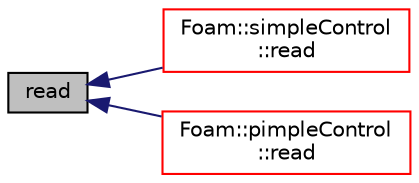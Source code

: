 digraph "read"
{
  bgcolor="transparent";
  edge [fontname="Helvetica",fontsize="10",labelfontname="Helvetica",labelfontsize="10"];
  node [fontname="Helvetica",fontsize="10",shape=record];
  rankdir="LR";
  Node1 [label="read",height=0.2,width=0.4,color="black", fillcolor="grey75", style="filled", fontcolor="black"];
  Node1 -> Node2 [dir="back",color="midnightblue",fontsize="10",style="solid",fontname="Helvetica"];
  Node2 [label="Foam::simpleControl\l::read",height=0.2,width=0.4,color="red",URL="$a02370.html#aaa936da334e29618ece019bd8a9aa06f",tooltip="Read controls from fvSolution dictionary. "];
  Node1 -> Node3 [dir="back",color="midnightblue",fontsize="10",style="solid",fontname="Helvetica"];
  Node3 [label="Foam::pimpleControl\l::read",height=0.2,width=0.4,color="red",URL="$a01890.html#aaa936da334e29618ece019bd8a9aa06f",tooltip="Read controls from fvSolution dictionary. "];
}
